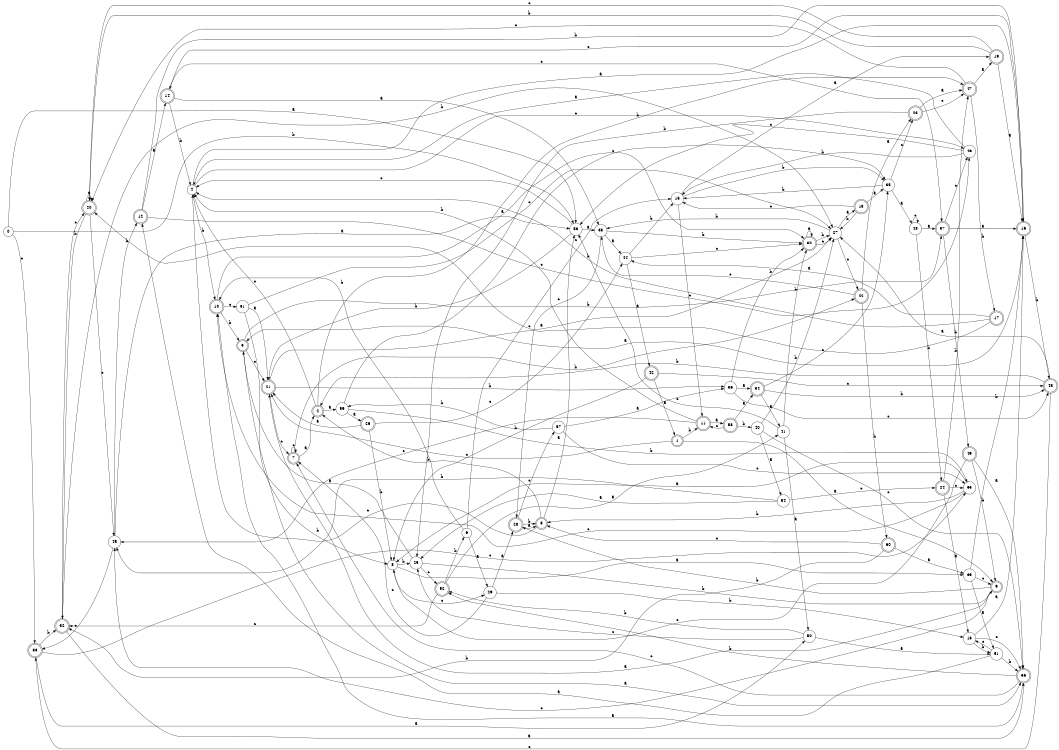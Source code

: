 digraph n49_1 {
__start0 [label="" shape="none"];

rankdir=LR;
size="8,5";

s0 [style="filled", color="black", fillcolor="white" shape="circle", label="0"];
s1 [style="rounded,filled", color="black", fillcolor="white" shape="doublecircle", label="1"];
s2 [style="rounded,filled", color="black", fillcolor="white" shape="doublecircle", label="2"];
s3 [style="rounded,filled", color="black", fillcolor="white" shape="doublecircle", label="3"];
s4 [style="filled", color="black", fillcolor="white" shape="circle", label="4"];
s5 [style="rounded,filled", color="black", fillcolor="white" shape="doublecircle", label="5"];
s6 [style="filled", color="black", fillcolor="white" shape="circle", label="6"];
s7 [style="rounded,filled", color="black", fillcolor="white" shape="doublecircle", label="7"];
s8 [style="filled", color="black", fillcolor="white" shape="circle", label="8"];
s9 [style="rounded,filled", color="black", fillcolor="white" shape="doublecircle", label="9"];
s10 [style="rounded,filled", color="black", fillcolor="white" shape="doublecircle", label="10"];
s11 [style="rounded,filled", color="black", fillcolor="white" shape="doublecircle", label="11"];
s12 [style="rounded,filled", color="black", fillcolor="white" shape="doublecircle", label="12"];
s13 [style="rounded,filled", color="black", fillcolor="white" shape="doublecircle", label="13"];
s14 [style="rounded,filled", color="black", fillcolor="white" shape="doublecircle", label="14"];
s15 [style="filled", color="black", fillcolor="white" shape="circle", label="15"];
s16 [style="rounded,filled", color="black", fillcolor="white" shape="doublecircle", label="16"];
s17 [style="rounded,filled", color="black", fillcolor="white" shape="doublecircle", label="17"];
s18 [style="filled", color="black", fillcolor="white" shape="circle", label="18"];
s19 [style="rounded,filled", color="black", fillcolor="white" shape="doublecircle", label="19"];
s20 [style="rounded,filled", color="black", fillcolor="white" shape="doublecircle", label="20"];
s21 [style="rounded,filled", color="black", fillcolor="white" shape="doublecircle", label="21"];
s22 [style="rounded,filled", color="black", fillcolor="white" shape="doublecircle", label="22"];
s23 [style="rounded,filled", color="black", fillcolor="white" shape="doublecircle", label="23"];
s24 [style="rounded,filled", color="black", fillcolor="white" shape="doublecircle", label="24"];
s25 [style="filled", color="black", fillcolor="white" shape="circle", label="25"];
s26 [style="rounded,filled", color="black", fillcolor="white" shape="doublecircle", label="26"];
s27 [style="filled", color="black", fillcolor="white" shape="circle", label="27"];
s28 [style="rounded,filled", color="black", fillcolor="white" shape="doublecircle", label="28"];
s29 [style="filled", color="black", fillcolor="white" shape="circle", label="29"];
s30 [style="rounded,filled", color="black", fillcolor="white" shape="doublecircle", label="30"];
s31 [style="filled", color="black", fillcolor="white" shape="circle", label="31"];
s32 [style="rounded,filled", color="black", fillcolor="white" shape="doublecircle", label="32"];
s33 [style="rounded,filled", color="black", fillcolor="white" shape="doublecircle", label="33"];
s34 [style="rounded,filled", color="black", fillcolor="white" shape="doublecircle", label="34"];
s35 [style="filled", color="black", fillcolor="white" shape="circle", label="35"];
s36 [style="filled", color="black", fillcolor="white" shape="circle", label="36"];
s37 [style="rounded,filled", color="black", fillcolor="white" shape="doublecircle", label="37"];
s38 [style="filled", color="black", fillcolor="white" shape="circle", label="38"];
s39 [style="filled", color="black", fillcolor="white" shape="circle", label="39"];
s40 [style="filled", color="black", fillcolor="white" shape="circle", label="40"];
s41 [style="filled", color="black", fillcolor="white" shape="circle", label="41"];
s42 [style="rounded,filled", color="black", fillcolor="white" shape="doublecircle", label="42"];
s43 [style="rounded,filled", color="black", fillcolor="white" shape="doublecircle", label="43"];
s44 [style="filled", color="black", fillcolor="white" shape="circle", label="44"];
s45 [style="filled", color="black", fillcolor="white" shape="circle", label="45"];
s46 [style="filled", color="black", fillcolor="white" shape="circle", label="46"];
s47 [style="rounded,filled", color="black", fillcolor="white" shape="doublecircle", label="47"];
s48 [style="filled", color="black", fillcolor="white" shape="circle", label="48"];
s49 [style="rounded,filled", color="black", fillcolor="white" shape="doublecircle", label="49"];
s50 [style="filled", color="black", fillcolor="white" shape="circle", label="50"];
s51 [style="filled", color="black", fillcolor="white" shape="circle", label="51"];
s52 [style="rounded,filled", color="black", fillcolor="white" shape="doublecircle", label="52"];
s53 [style="filled", color="black", fillcolor="white" shape="circle", label="53"];
s54 [style="filled", color="black", fillcolor="white" shape="circle", label="54"];
s55 [style="filled", color="black", fillcolor="white" shape="circle", label="55"];
s56 [style="rounded,filled", color="black", fillcolor="white" shape="doublecircle", label="56"];
s57 [style="filled", color="black", fillcolor="white" shape="circle", label="57"];
s58 [style="rounded,filled", color="black", fillcolor="white" shape="doublecircle", label="58"];
s59 [style="filled", color="black", fillcolor="white" shape="circle", label="59"];
s60 [style="rounded,filled", color="black", fillcolor="white" shape="doublecircle", label="60"];
s0 -> s53 [label="a"];
s0 -> s53 [label="b"];
s0 -> s33 [label="c"];
s1 -> s9 [label="a"];
s1 -> s11 [label="b"];
s1 -> s21 [label="c"];
s2 -> s59 [label="a"];
s2 -> s47 [label="b"];
s2 -> s4 [label="c"];
s3 -> s56 [label="a"];
s3 -> s37 [label="b"];
s3 -> s21 [label="c"];
s4 -> s16 [label="a"];
s4 -> s10 [label="b"];
s4 -> s46 [label="c"];
s5 -> s53 [label="a"];
s5 -> s2 [label="b"];
s5 -> s4 [label="c"];
s6 -> s29 [label="a"];
s6 -> s10 [label="b"];
s6 -> s15 [label="c"];
s7 -> s2 [label="a"];
s7 -> s22 [label="b"];
s7 -> s7 [label="c"];
s8 -> s39 [label="a"];
s8 -> s25 [label="b"];
s8 -> s29 [label="c"];
s9 -> s21 [label="a"];
s9 -> s28 [label="b"];
s9 -> s45 [label="c"];
s10 -> s30 [label="a"];
s10 -> s3 [label="b"];
s10 -> s31 [label="c"];
s11 -> s58 [label="a"];
s11 -> s4 [label="b"];
s11 -> s45 [label="c"];
s12 -> s14 [label="a"];
s12 -> s16 [label="b"];
s12 -> s46 [label="c"];
s13 -> s35 [label="a"];
s13 -> s27 [label="b"];
s13 -> s15 [label="c"];
s14 -> s38 [label="a"];
s14 -> s4 [label="b"];
s14 -> s37 [label="c"];
s15 -> s19 [label="a"];
s15 -> s35 [label="b"];
s15 -> s11 [label="c"];
s16 -> s3 [label="a"];
s16 -> s43 [label="b"];
s16 -> s14 [label="c"];
s17 -> s44 [label="a"];
s17 -> s4 [label="b"];
s17 -> s20 [label="c"];
s18 -> s16 [label="a"];
s18 -> s51 [label="b"];
s18 -> s56 [label="c"];
s19 -> s16 [label="a"];
s19 -> s20 [label="b"];
s19 -> s20 [label="c"];
s20 -> s20 [label="a"];
s20 -> s32 [label="b"];
s20 -> s45 [label="c"];
s21 -> s27 [label="a"];
s21 -> s36 [label="b"];
s21 -> s7 [label="c"];
s22 -> s23 [label="a"];
s22 -> s60 [label="b"];
s22 -> s38 [label="c"];
s23 -> s47 [label="a"];
s23 -> s25 [label="b"];
s23 -> s47 [label="c"];
s24 -> s18 [label="a"];
s24 -> s47 [label="b"];
s24 -> s55 [label="c"];
s25 -> s3 [label="a"];
s25 -> s9 [label="b"];
s25 -> s52 [label="c"];
s26 -> s21 [label="a"];
s26 -> s8 [label="b"];
s26 -> s44 [label="c"];
s27 -> s13 [label="a"];
s27 -> s38 [label="b"];
s27 -> s22 [label="c"];
s28 -> s5 [label="a"];
s28 -> s5 [label="b"];
s28 -> s57 [label="c"];
s29 -> s28 [label="a"];
s29 -> s18 [label="b"];
s29 -> s7 [label="c"];
s30 -> s30 [label="a"];
s30 -> s27 [label="b"];
s30 -> s27 [label="c"];
s31 -> s21 [label="a"];
s31 -> s8 [label="b"];
s31 -> s27 [label="c"];
s32 -> s56 [label="a"];
s32 -> s27 [label="b"];
s32 -> s20 [label="c"];
s33 -> s50 [label="a"];
s33 -> s32 [label="b"];
s33 -> s55 [label="c"];
s34 -> s41 [label="a"];
s34 -> s43 [label="b"];
s34 -> s35 [label="c"];
s35 -> s48 [label="a"];
s35 -> s15 [label="b"];
s35 -> s23 [label="c"];
s36 -> s34 [label="a"];
s36 -> s30 [label="b"];
s36 -> s43 [label="c"];
s37 -> s16 [label="a"];
s37 -> s49 [label="b"];
s37 -> s46 [label="c"];
s38 -> s44 [label="a"];
s38 -> s30 [label="b"];
s38 -> s28 [label="c"];
s39 -> s51 [label="a"];
s39 -> s16 [label="b"];
s39 -> s9 [label="c"];
s40 -> s54 [label="a"];
s40 -> s27 [label="b"];
s40 -> s56 [label="c"];
s41 -> s50 [label="a"];
s41 -> s30 [label="b"];
s41 -> s53 [label="c"];
s42 -> s1 [label="a"];
s42 -> s8 [label="b"];
s42 -> s43 [label="c"];
s43 -> s27 [label="a"];
s43 -> s2 [label="b"];
s43 -> s33 [label="c"];
s44 -> s42 [label="a"];
s44 -> s15 [label="b"];
s44 -> s30 [label="c"];
s45 -> s53 [label="a"];
s45 -> s12 [label="b"];
s45 -> s33 [label="c"];
s46 -> s4 [label="a"];
s46 -> s15 [label="b"];
s46 -> s53 [label="c"];
s47 -> s19 [label="a"];
s47 -> s17 [label="b"];
s47 -> s20 [label="c"];
s48 -> s37 [label="a"];
s48 -> s24 [label="b"];
s48 -> s48 [label="c"];
s49 -> s56 [label="a"];
s49 -> s9 [label="b"];
s49 -> s8 [label="c"];
s50 -> s51 [label="a"];
s50 -> s52 [label="b"];
s50 -> s25 [label="c"];
s51 -> s12 [label="a"];
s51 -> s56 [label="b"];
s51 -> s18 [label="c"];
s52 -> s41 [label="a"];
s52 -> s6 [label="b"];
s52 -> s32 [label="c"];
s53 -> s38 [label="a"];
s53 -> s21 [label="b"];
s53 -> s4 [label="c"];
s54 -> s25 [label="a"];
s54 -> s45 [label="b"];
s54 -> s24 [label="c"];
s55 -> s8 [label="a"];
s55 -> s5 [label="b"];
s55 -> s10 [label="c"];
s56 -> s10 [label="a"];
s56 -> s52 [label="b"];
s56 -> s7 [label="c"];
s57 -> s36 [label="a"];
s57 -> s59 [label="b"];
s57 -> s55 [label="c"];
s58 -> s34 [label="a"];
s58 -> s40 [label="b"];
s58 -> s11 [label="c"];
s59 -> s26 [label="a"];
s59 -> s55 [label="b"];
s59 -> s35 [label="c"];
s60 -> s39 [label="a"];
s60 -> s32 [label="b"];
s60 -> s5 [label="c"];

}